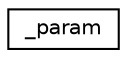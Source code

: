 digraph "Graphical Class Hierarchy"
{
  edge [fontname="Helvetica",fontsize="10",labelfontname="Helvetica",labelfontsize="10"];
  node [fontname="Helvetica",fontsize="10",shape=record];
  rankdir="LR";
  Node1 [label="_param",height=0.2,width=0.4,color="black", fillcolor="white", style="filled",URL="$struct__param.html"];
}
